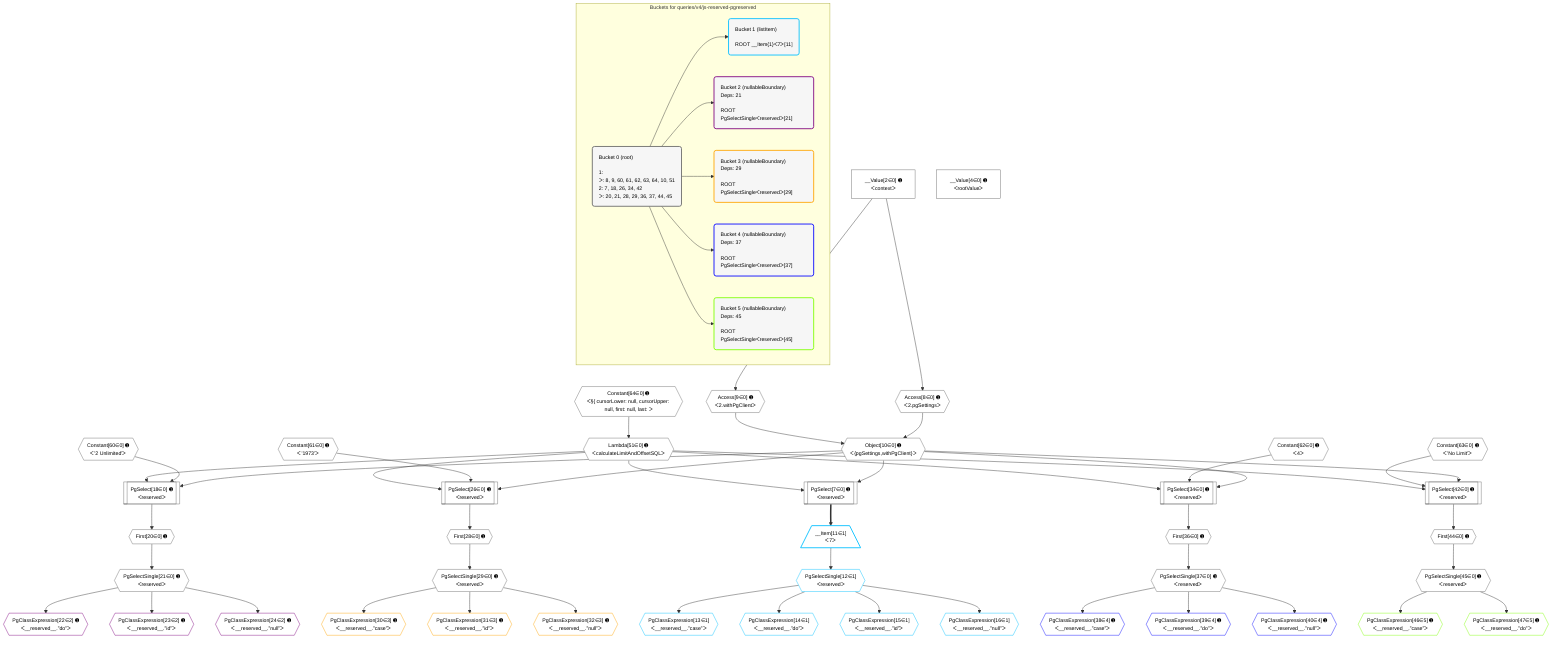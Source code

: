 %%{init: {'themeVariables': { 'fontSize': '12px'}}}%%
graph TD
    classDef path fill:#eee,stroke:#000,color:#000
    classDef plan fill:#fff,stroke-width:1px,color:#000
    classDef itemplan fill:#fff,stroke-width:2px,color:#000
    classDef unbatchedplan fill:#dff,stroke-width:1px,color:#000
    classDef sideeffectplan fill:#fcc,stroke-width:2px,color:#000
    classDef bucket fill:#f6f6f6,color:#000,stroke-width:2px,text-align:left


    %% plan dependencies
    PgSelect18[["PgSelect[18∈0] ➊<br />ᐸreservedᐳ"]]:::plan
    Object10{{"Object[10∈0] ➊<br />ᐸ{pgSettings,withPgClient}ᐳ"}}:::plan
    Constant60{{"Constant[60∈0] ➊<br />ᐸ'2 Unlimited'ᐳ"}}:::plan
    Lambda51{{"Lambda[51∈0] ➊<br />ᐸcalculateLimitAndOffsetSQLᐳ"}}:::plan
    Object10 & Constant60 & Lambda51 --> PgSelect18
    PgSelect26[["PgSelect[26∈0] ➊<br />ᐸreservedᐳ"]]:::plan
    Constant61{{"Constant[61∈0] ➊<br />ᐸ'1973'ᐳ"}}:::plan
    Object10 & Constant61 & Lambda51 --> PgSelect26
    PgSelect34[["PgSelect[34∈0] ➊<br />ᐸreservedᐳ"]]:::plan
    Constant62{{"Constant[62∈0] ➊<br />ᐸ4ᐳ"}}:::plan
    Object10 & Constant62 & Lambda51 --> PgSelect34
    PgSelect42[["PgSelect[42∈0] ➊<br />ᐸreservedᐳ"]]:::plan
    Constant63{{"Constant[63∈0] ➊<br />ᐸ'No Limit'ᐳ"}}:::plan
    Object10 & Constant63 & Lambda51 --> PgSelect42
    PgSelect7[["PgSelect[7∈0] ➊<br />ᐸreservedᐳ"]]:::plan
    Object10 & Lambda51 --> PgSelect7
    Access8{{"Access[8∈0] ➊<br />ᐸ2.pgSettingsᐳ"}}:::plan
    Access9{{"Access[9∈0] ➊<br />ᐸ2.withPgClientᐳ"}}:::plan
    Access8 & Access9 --> Object10
    __Value2["__Value[2∈0] ➊<br />ᐸcontextᐳ"]:::plan
    __Value2 --> Access8
    __Value2 --> Access9
    First20{{"First[20∈0] ➊"}}:::plan
    PgSelect18 --> First20
    PgSelectSingle21{{"PgSelectSingle[21∈0] ➊<br />ᐸreservedᐳ"}}:::plan
    First20 --> PgSelectSingle21
    First28{{"First[28∈0] ➊"}}:::plan
    PgSelect26 --> First28
    PgSelectSingle29{{"PgSelectSingle[29∈0] ➊<br />ᐸreservedᐳ"}}:::plan
    First28 --> PgSelectSingle29
    First36{{"First[36∈0] ➊"}}:::plan
    PgSelect34 --> First36
    PgSelectSingle37{{"PgSelectSingle[37∈0] ➊<br />ᐸreservedᐳ"}}:::plan
    First36 --> PgSelectSingle37
    First44{{"First[44∈0] ➊"}}:::plan
    PgSelect42 --> First44
    PgSelectSingle45{{"PgSelectSingle[45∈0] ➊<br />ᐸreservedᐳ"}}:::plan
    First44 --> PgSelectSingle45
    Constant64{{"Constant[64∈0] ➊<br />ᐸ§{ cursorLower: null, cursorUpper: null, first: null, last: ᐳ"}}:::plan
    Constant64 --> Lambda51
    __Value4["__Value[4∈0] ➊<br />ᐸrootValueᐳ"]:::plan
    __Item11[/"__Item[11∈1]<br />ᐸ7ᐳ"\]:::itemplan
    PgSelect7 ==> __Item11
    PgSelectSingle12{{"PgSelectSingle[12∈1]<br />ᐸreservedᐳ"}}:::plan
    __Item11 --> PgSelectSingle12
    PgClassExpression13{{"PgClassExpression[13∈1]<br />ᐸ__reserved__.”case”ᐳ"}}:::plan
    PgSelectSingle12 --> PgClassExpression13
    PgClassExpression14{{"PgClassExpression[14∈1]<br />ᐸ__reserved__.”do”ᐳ"}}:::plan
    PgSelectSingle12 --> PgClassExpression14
    PgClassExpression15{{"PgClassExpression[15∈1]<br />ᐸ__reserved__.”id”ᐳ"}}:::plan
    PgSelectSingle12 --> PgClassExpression15
    PgClassExpression16{{"PgClassExpression[16∈1]<br />ᐸ__reserved__.”null”ᐳ"}}:::plan
    PgSelectSingle12 --> PgClassExpression16
    PgClassExpression22{{"PgClassExpression[22∈2] ➊<br />ᐸ__reserved__.”do”ᐳ"}}:::plan
    PgSelectSingle21 --> PgClassExpression22
    PgClassExpression23{{"PgClassExpression[23∈2] ➊<br />ᐸ__reserved__.”id”ᐳ"}}:::plan
    PgSelectSingle21 --> PgClassExpression23
    PgClassExpression24{{"PgClassExpression[24∈2] ➊<br />ᐸ__reserved__.”null”ᐳ"}}:::plan
    PgSelectSingle21 --> PgClassExpression24
    PgClassExpression30{{"PgClassExpression[30∈3] ➊<br />ᐸ__reserved__.”case”ᐳ"}}:::plan
    PgSelectSingle29 --> PgClassExpression30
    PgClassExpression31{{"PgClassExpression[31∈3] ➊<br />ᐸ__reserved__.”id”ᐳ"}}:::plan
    PgSelectSingle29 --> PgClassExpression31
    PgClassExpression32{{"PgClassExpression[32∈3] ➊<br />ᐸ__reserved__.”null”ᐳ"}}:::plan
    PgSelectSingle29 --> PgClassExpression32
    PgClassExpression38{{"PgClassExpression[38∈4] ➊<br />ᐸ__reserved__.”case”ᐳ"}}:::plan
    PgSelectSingle37 --> PgClassExpression38
    PgClassExpression39{{"PgClassExpression[39∈4] ➊<br />ᐸ__reserved__.”do”ᐳ"}}:::plan
    PgSelectSingle37 --> PgClassExpression39
    PgClassExpression40{{"PgClassExpression[40∈4] ➊<br />ᐸ__reserved__.”null”ᐳ"}}:::plan
    PgSelectSingle37 --> PgClassExpression40
    PgClassExpression46{{"PgClassExpression[46∈5] ➊<br />ᐸ__reserved__.”case”ᐳ"}}:::plan
    PgSelectSingle45 --> PgClassExpression46
    PgClassExpression47{{"PgClassExpression[47∈5] ➊<br />ᐸ__reserved__.”do”ᐳ"}}:::plan
    PgSelectSingle45 --> PgClassExpression47

    %% define steps

    subgraph "Buckets for queries/v4/js-reserved-pgreserved"
    Bucket0("Bucket 0 (root)<br /><br />1: <br />ᐳ: 8, 9, 60, 61, 62, 63, 64, 10, 51<br />2: 7, 18, 26, 34, 42<br />ᐳ: 20, 21, 28, 29, 36, 37, 44, 45"):::bucket
    classDef bucket0 stroke:#696969
    class Bucket0,__Value2,__Value4,PgSelect7,Access8,Access9,Object10,PgSelect18,First20,PgSelectSingle21,PgSelect26,First28,PgSelectSingle29,PgSelect34,First36,PgSelectSingle37,PgSelect42,First44,PgSelectSingle45,Lambda51,Constant60,Constant61,Constant62,Constant63,Constant64 bucket0
    Bucket1("Bucket 1 (listItem)<br /><br />ROOT __Item{1}ᐸ7ᐳ[11]"):::bucket
    classDef bucket1 stroke:#00bfff
    class Bucket1,__Item11,PgSelectSingle12,PgClassExpression13,PgClassExpression14,PgClassExpression15,PgClassExpression16 bucket1
    Bucket2("Bucket 2 (nullableBoundary)<br />Deps: 21<br /><br />ROOT PgSelectSingleᐸreservedᐳ[21]"):::bucket
    classDef bucket2 stroke:#7f007f
    class Bucket2,PgClassExpression22,PgClassExpression23,PgClassExpression24 bucket2
    Bucket3("Bucket 3 (nullableBoundary)<br />Deps: 29<br /><br />ROOT PgSelectSingleᐸreservedᐳ[29]"):::bucket
    classDef bucket3 stroke:#ffa500
    class Bucket3,PgClassExpression30,PgClassExpression31,PgClassExpression32 bucket3
    Bucket4("Bucket 4 (nullableBoundary)<br />Deps: 37<br /><br />ROOT PgSelectSingleᐸreservedᐳ[37]"):::bucket
    classDef bucket4 stroke:#0000ff
    class Bucket4,PgClassExpression38,PgClassExpression39,PgClassExpression40 bucket4
    Bucket5("Bucket 5 (nullableBoundary)<br />Deps: 45<br /><br />ROOT PgSelectSingleᐸreservedᐳ[45]"):::bucket
    classDef bucket5 stroke:#7fff00
    class Bucket5,PgClassExpression46,PgClassExpression47 bucket5
    Bucket0 --> Bucket1 & Bucket2 & Bucket3 & Bucket4 & Bucket5
    end